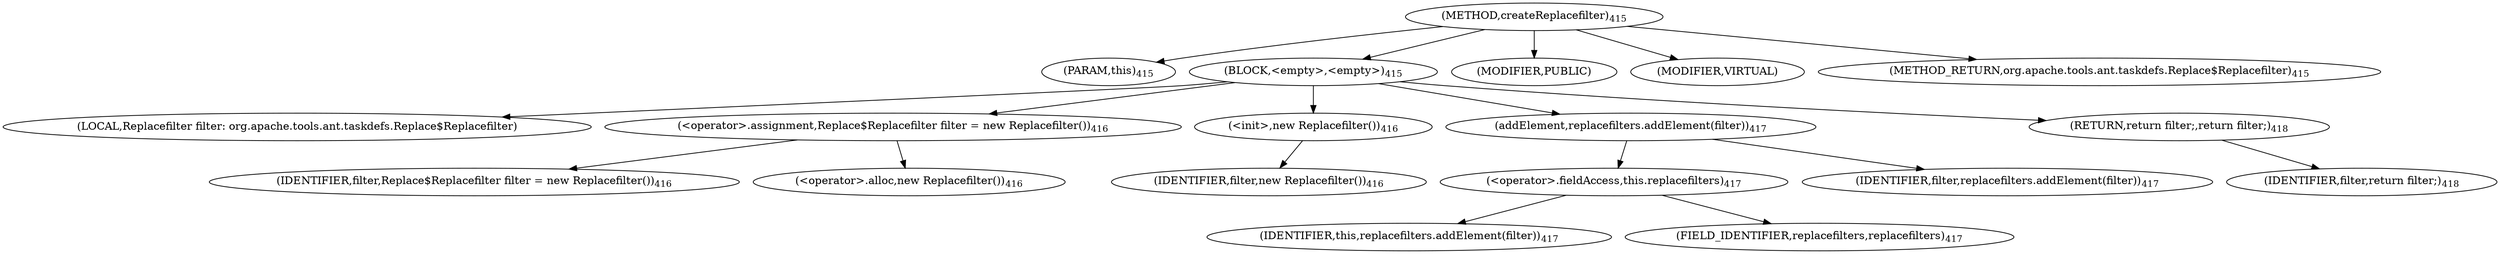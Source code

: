 digraph "createReplacefilter" {  
"1149" [label = <(METHOD,createReplacefilter)<SUB>415</SUB>> ]
"1150" [label = <(PARAM,this)<SUB>415</SUB>> ]
"1151" [label = <(BLOCK,&lt;empty&gt;,&lt;empty&gt;)<SUB>415</SUB>> ]
"88" [label = <(LOCAL,Replacefilter filter: org.apache.tools.ant.taskdefs.Replace$Replacefilter)> ]
"1152" [label = <(&lt;operator&gt;.assignment,Replace$Replacefilter filter = new Replacefilter())<SUB>416</SUB>> ]
"1153" [label = <(IDENTIFIER,filter,Replace$Replacefilter filter = new Replacefilter())<SUB>416</SUB>> ]
"1154" [label = <(&lt;operator&gt;.alloc,new Replacefilter())<SUB>416</SUB>> ]
"1155" [label = <(&lt;init&gt;,new Replacefilter())<SUB>416</SUB>> ]
"87" [label = <(IDENTIFIER,filter,new Replacefilter())<SUB>416</SUB>> ]
"1156" [label = <(addElement,replacefilters.addElement(filter))<SUB>417</SUB>> ]
"1157" [label = <(&lt;operator&gt;.fieldAccess,this.replacefilters)<SUB>417</SUB>> ]
"1158" [label = <(IDENTIFIER,this,replacefilters.addElement(filter))<SUB>417</SUB>> ]
"1159" [label = <(FIELD_IDENTIFIER,replacefilters,replacefilters)<SUB>417</SUB>> ]
"1160" [label = <(IDENTIFIER,filter,replacefilters.addElement(filter))<SUB>417</SUB>> ]
"1161" [label = <(RETURN,return filter;,return filter;)<SUB>418</SUB>> ]
"1162" [label = <(IDENTIFIER,filter,return filter;)<SUB>418</SUB>> ]
"1163" [label = <(MODIFIER,PUBLIC)> ]
"1164" [label = <(MODIFIER,VIRTUAL)> ]
"1165" [label = <(METHOD_RETURN,org.apache.tools.ant.taskdefs.Replace$Replacefilter)<SUB>415</SUB>> ]
  "1149" -> "1150" 
  "1149" -> "1151" 
  "1149" -> "1163" 
  "1149" -> "1164" 
  "1149" -> "1165" 
  "1151" -> "88" 
  "1151" -> "1152" 
  "1151" -> "1155" 
  "1151" -> "1156" 
  "1151" -> "1161" 
  "1152" -> "1153" 
  "1152" -> "1154" 
  "1155" -> "87" 
  "1156" -> "1157" 
  "1156" -> "1160" 
  "1157" -> "1158" 
  "1157" -> "1159" 
  "1161" -> "1162" 
}
